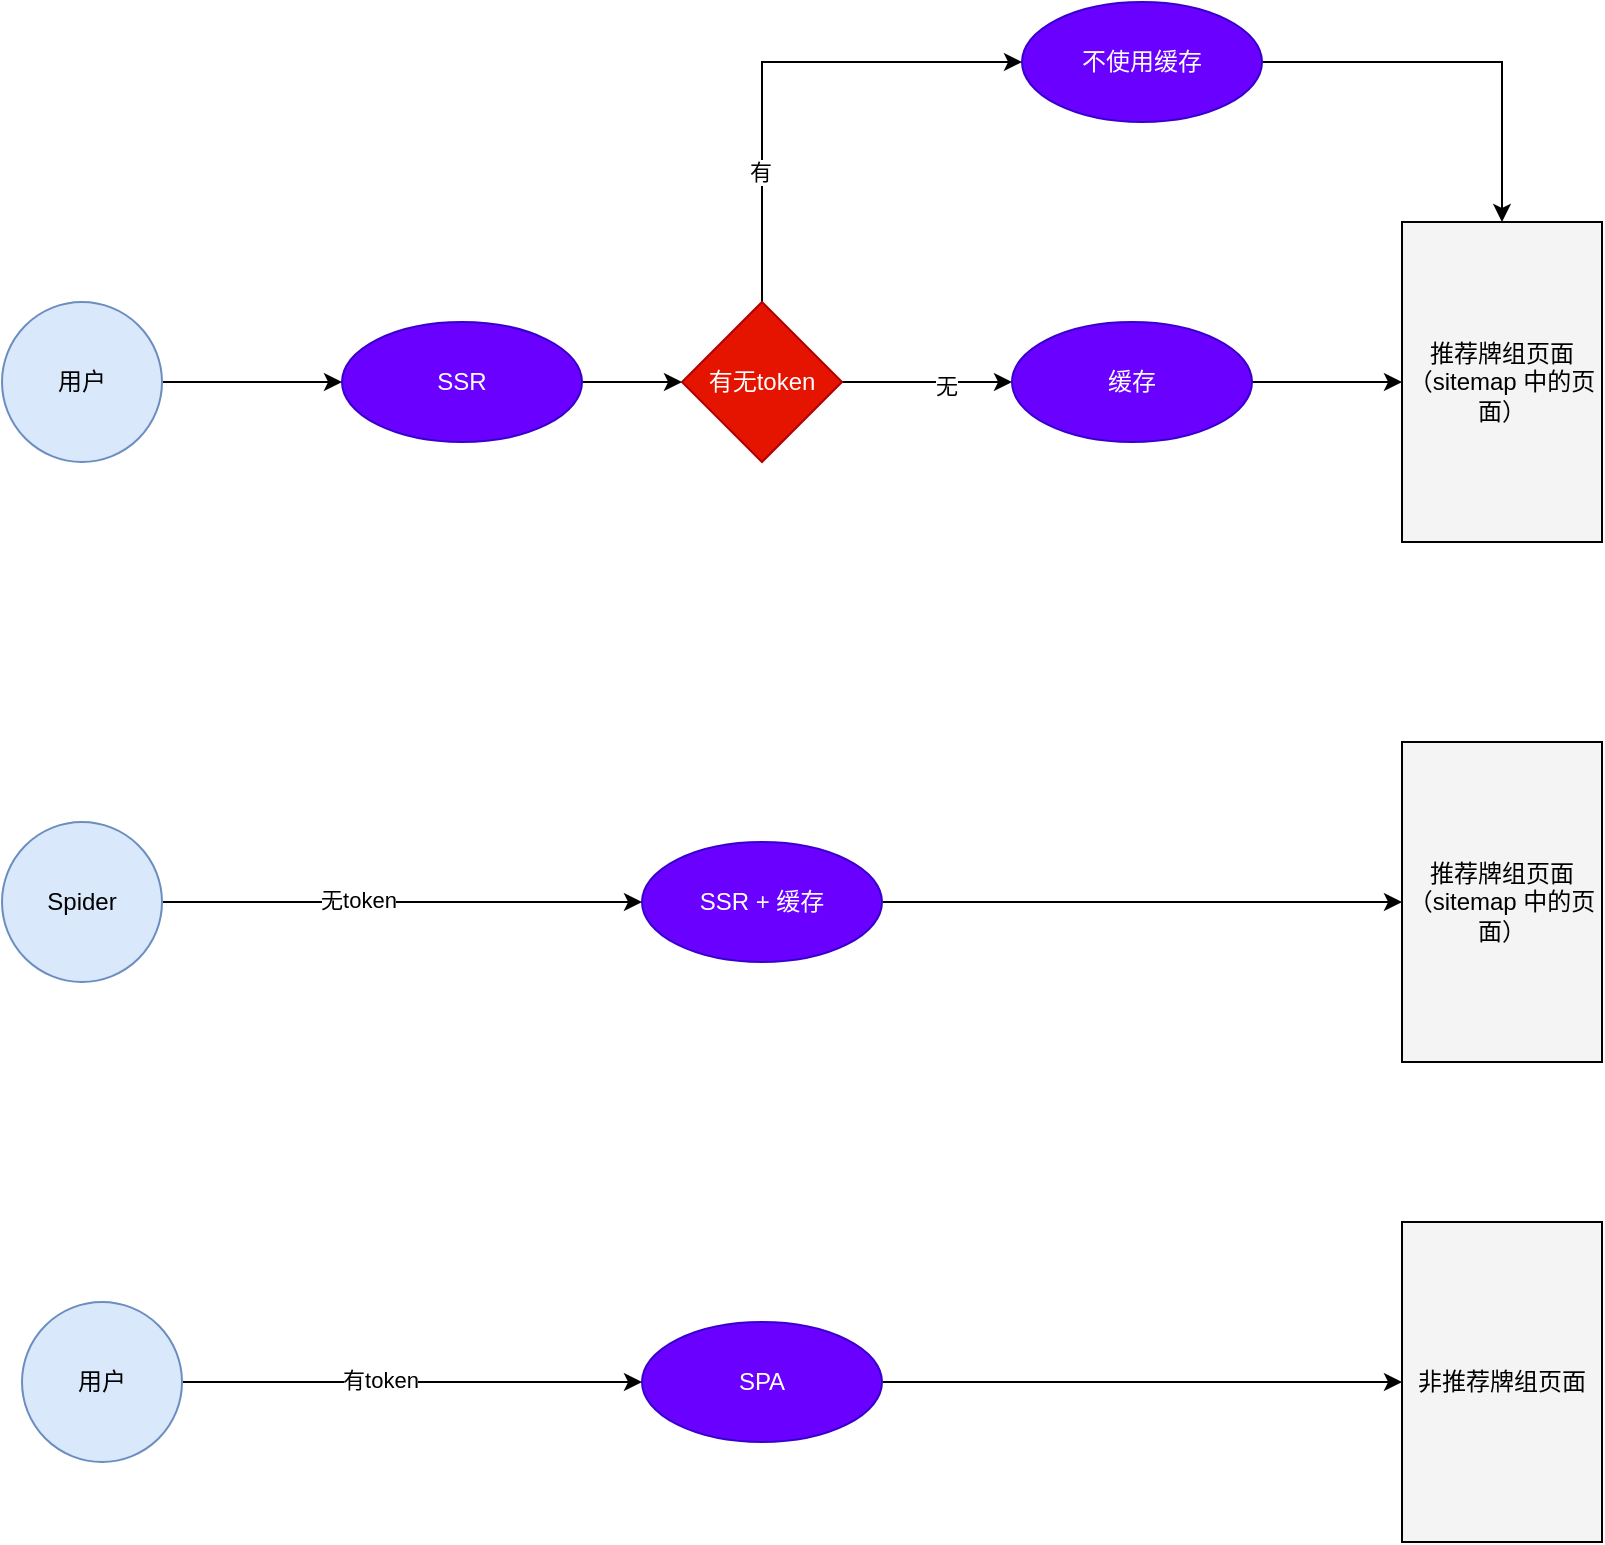 <mxfile version="15.3.2" type="github">
  <diagram id="v2S7bMXPGZmBL7jD3MZI" name="Page-1">
    <mxGraphModel dx="1185" dy="643" grid="1" gridSize="10" guides="1" tooltips="1" connect="1" arrows="1" fold="1" page="1" pageScale="1" pageWidth="1169" pageHeight="827" math="0" shadow="0">
      <root>
        <mxCell id="0" />
        <mxCell id="1" parent="0" />
        <mxCell id="n4m42OVJ8KA3AjkDNFk_-29" value="" style="edgeStyle=orthogonalEdgeStyle;rounded=0;orthogonalLoop=1;jettySize=auto;html=1;entryX=0;entryY=0.5;entryDx=0;entryDy=0;" edge="1" parent="1" source="n4m42OVJ8KA3AjkDNFk_-1" target="n4m42OVJ8KA3AjkDNFk_-31">
          <mxGeometry relative="1" as="geometry" />
        </mxCell>
        <mxCell id="n4m42OVJ8KA3AjkDNFk_-1" value="用户" style="ellipse;whiteSpace=wrap;html=1;aspect=fixed;fillColor=#dae8fc;strokeColor=#6c8ebf;" vertex="1" parent="1">
          <mxGeometry x="80" y="280" width="80" height="80" as="geometry" />
        </mxCell>
        <mxCell id="n4m42OVJ8KA3AjkDNFk_-43" value="" style="edgeStyle=orthogonalEdgeStyle;rounded=0;orthogonalLoop=1;jettySize=auto;html=1;" edge="1" parent="1" source="n4m42OVJ8KA3AjkDNFk_-2" target="n4m42OVJ8KA3AjkDNFk_-42">
          <mxGeometry relative="1" as="geometry" />
        </mxCell>
        <mxCell id="n4m42OVJ8KA3AjkDNFk_-51" value="无token" style="edgeLabel;html=1;align=center;verticalAlign=middle;resizable=0;points=[];" vertex="1" connectable="0" parent="n4m42OVJ8KA3AjkDNFk_-43">
          <mxGeometry x="-0.182" y="1" relative="1" as="geometry">
            <mxPoint as="offset" />
          </mxGeometry>
        </mxCell>
        <mxCell id="n4m42OVJ8KA3AjkDNFk_-2" value="Spider" style="ellipse;whiteSpace=wrap;html=1;aspect=fixed;fillColor=#dae8fc;strokeColor=#6c8ebf;" vertex="1" parent="1">
          <mxGeometry x="80" y="540" width="80" height="80" as="geometry" />
        </mxCell>
        <mxCell id="n4m42OVJ8KA3AjkDNFk_-4" value="推荐牌组页面&lt;br&gt;（sitemap 中的页面）" style="rounded=0;whiteSpace=wrap;html=1;fillColor=#F4F4F4;" vertex="1" parent="1">
          <mxGeometry x="780" y="240" width="100" height="160" as="geometry" />
        </mxCell>
        <mxCell id="n4m42OVJ8KA3AjkDNFk_-6" value="非推荐牌组页面" style="rounded=0;whiteSpace=wrap;html=1;fillColor=#F4F4F4;" vertex="1" parent="1">
          <mxGeometry x="780" y="740" width="100" height="160" as="geometry" />
        </mxCell>
        <mxCell id="n4m42OVJ8KA3AjkDNFk_-47" value="" style="edgeStyle=orthogonalEdgeStyle;rounded=0;orthogonalLoop=1;jettySize=auto;html=1;" edge="1" parent="1" source="n4m42OVJ8KA3AjkDNFk_-9" target="n4m42OVJ8KA3AjkDNFk_-46">
          <mxGeometry relative="1" as="geometry" />
        </mxCell>
        <mxCell id="n4m42OVJ8KA3AjkDNFk_-50" value="有token" style="edgeLabel;html=1;align=center;verticalAlign=middle;resizable=0;points=[];" vertex="1" connectable="0" parent="n4m42OVJ8KA3AjkDNFk_-47">
          <mxGeometry x="-0.142" y="1" relative="1" as="geometry">
            <mxPoint as="offset" />
          </mxGeometry>
        </mxCell>
        <mxCell id="n4m42OVJ8KA3AjkDNFk_-9" value="用户" style="ellipse;whiteSpace=wrap;html=1;aspect=fixed;fillColor=#dae8fc;strokeColor=#6c8ebf;" vertex="1" parent="1">
          <mxGeometry x="90" y="780" width="80" height="80" as="geometry" />
        </mxCell>
        <mxCell id="n4m42OVJ8KA3AjkDNFk_-22" value="推荐牌组页面&lt;br&gt;（sitemap 中的页面）" style="rounded=0;whiteSpace=wrap;html=1;fillColor=#F4F4F4;" vertex="1" parent="1">
          <mxGeometry x="780" y="500" width="100" height="160" as="geometry" />
        </mxCell>
        <mxCell id="n4m42OVJ8KA3AjkDNFk_-36" value="" style="edgeStyle=orthogonalEdgeStyle;rounded=0;orthogonalLoop=1;jettySize=auto;html=1;entryX=0;entryY=0.5;entryDx=0;entryDy=0;exitX=0.5;exitY=0;exitDx=0;exitDy=0;" edge="1" parent="1" source="n4m42OVJ8KA3AjkDNFk_-28" target="n4m42OVJ8KA3AjkDNFk_-35">
          <mxGeometry relative="1" as="geometry" />
        </mxCell>
        <mxCell id="n4m42OVJ8KA3AjkDNFk_-37" value="有" style="edgeLabel;html=1;align=center;verticalAlign=middle;resizable=0;points=[];" vertex="1" connectable="0" parent="n4m42OVJ8KA3AjkDNFk_-36">
          <mxGeometry x="-0.478" y="1" relative="1" as="geometry">
            <mxPoint as="offset" />
          </mxGeometry>
        </mxCell>
        <mxCell id="n4m42OVJ8KA3AjkDNFk_-58" value="" style="edgeStyle=orthogonalEdgeStyle;rounded=0;orthogonalLoop=1;jettySize=auto;html=1;" edge="1" parent="1" source="n4m42OVJ8KA3AjkDNFk_-28" target="n4m42OVJ8KA3AjkDNFk_-57">
          <mxGeometry relative="1" as="geometry" />
        </mxCell>
        <mxCell id="n4m42OVJ8KA3AjkDNFk_-59" value="无" style="edgeLabel;html=1;align=center;verticalAlign=middle;resizable=0;points=[];" vertex="1" connectable="0" parent="n4m42OVJ8KA3AjkDNFk_-58">
          <mxGeometry x="0.216" y="-2" relative="1" as="geometry">
            <mxPoint as="offset" />
          </mxGeometry>
        </mxCell>
        <mxCell id="n4m42OVJ8KA3AjkDNFk_-28" value="有无token" style="rhombus;whiteSpace=wrap;html=1;fillColor=#e51400;strokeColor=#B20000;fontColor=#ffffff;" vertex="1" parent="1">
          <mxGeometry x="420" y="280" width="80" height="80" as="geometry" />
        </mxCell>
        <mxCell id="n4m42OVJ8KA3AjkDNFk_-52" style="edgeStyle=orthogonalEdgeStyle;rounded=0;orthogonalLoop=1;jettySize=auto;html=1;entryX=0;entryY=0.5;entryDx=0;entryDy=0;" edge="1" parent="1" source="n4m42OVJ8KA3AjkDNFk_-31" target="n4m42OVJ8KA3AjkDNFk_-28">
          <mxGeometry relative="1" as="geometry" />
        </mxCell>
        <mxCell id="n4m42OVJ8KA3AjkDNFk_-31" value="SSR" style="ellipse;whiteSpace=wrap;html=1;fillColor=#6a00ff;strokeColor=#3700CC;fontColor=#ffffff;" vertex="1" parent="1">
          <mxGeometry x="250" y="290" width="120" height="60" as="geometry" />
        </mxCell>
        <mxCell id="n4m42OVJ8KA3AjkDNFk_-38" style="edgeStyle=orthogonalEdgeStyle;rounded=0;orthogonalLoop=1;jettySize=auto;html=1;entryX=0.5;entryY=0;entryDx=0;entryDy=0;" edge="1" parent="1" source="n4m42OVJ8KA3AjkDNFk_-35" target="n4m42OVJ8KA3AjkDNFk_-4">
          <mxGeometry relative="1" as="geometry" />
        </mxCell>
        <mxCell id="n4m42OVJ8KA3AjkDNFk_-35" value="不使用缓存" style="ellipse;whiteSpace=wrap;html=1;fillColor=#6a00ff;strokeColor=#3700CC;fontColor=#ffffff;" vertex="1" parent="1">
          <mxGeometry x="590" y="130" width="120" height="60" as="geometry" />
        </mxCell>
        <mxCell id="n4m42OVJ8KA3AjkDNFk_-44" style="edgeStyle=orthogonalEdgeStyle;rounded=0;orthogonalLoop=1;jettySize=auto;html=1;entryX=0;entryY=0.5;entryDx=0;entryDy=0;" edge="1" parent="1" source="n4m42OVJ8KA3AjkDNFk_-42" target="n4m42OVJ8KA3AjkDNFk_-22">
          <mxGeometry relative="1" as="geometry" />
        </mxCell>
        <mxCell id="n4m42OVJ8KA3AjkDNFk_-42" value="SSR + 缓存" style="ellipse;whiteSpace=wrap;html=1;fillColor=#6a00ff;strokeColor=#3700CC;fontColor=#ffffff;" vertex="1" parent="1">
          <mxGeometry x="400" y="550" width="120" height="60" as="geometry" />
        </mxCell>
        <mxCell id="n4m42OVJ8KA3AjkDNFk_-49" style="edgeStyle=orthogonalEdgeStyle;rounded=0;orthogonalLoop=1;jettySize=auto;html=1;" edge="1" parent="1" source="n4m42OVJ8KA3AjkDNFk_-46" target="n4m42OVJ8KA3AjkDNFk_-6">
          <mxGeometry relative="1" as="geometry" />
        </mxCell>
        <mxCell id="n4m42OVJ8KA3AjkDNFk_-46" value="SPA" style="ellipse;whiteSpace=wrap;html=1;fillColor=#6a00ff;strokeColor=#3700CC;fontColor=#ffffff;" vertex="1" parent="1">
          <mxGeometry x="400" y="790" width="120" height="60" as="geometry" />
        </mxCell>
        <mxCell id="n4m42OVJ8KA3AjkDNFk_-60" style="edgeStyle=orthogonalEdgeStyle;rounded=0;orthogonalLoop=1;jettySize=auto;html=1;" edge="1" parent="1" source="n4m42OVJ8KA3AjkDNFk_-57" target="n4m42OVJ8KA3AjkDNFk_-4">
          <mxGeometry relative="1" as="geometry" />
        </mxCell>
        <mxCell id="n4m42OVJ8KA3AjkDNFk_-57" value="缓存" style="ellipse;whiteSpace=wrap;html=1;fillColor=#6a00ff;strokeColor=#3700CC;fontColor=#ffffff;" vertex="1" parent="1">
          <mxGeometry x="585" y="290" width="120" height="60" as="geometry" />
        </mxCell>
      </root>
    </mxGraphModel>
  </diagram>
</mxfile>
